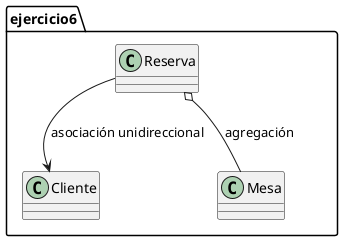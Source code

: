 @startuml
package ejercicio6 {
 class Reserva
 class Cliente
 class Mesa
 Reserva --> Cliente : asociación unidireccional
 Reserva o-- Mesa : agregación
}
@enduml
